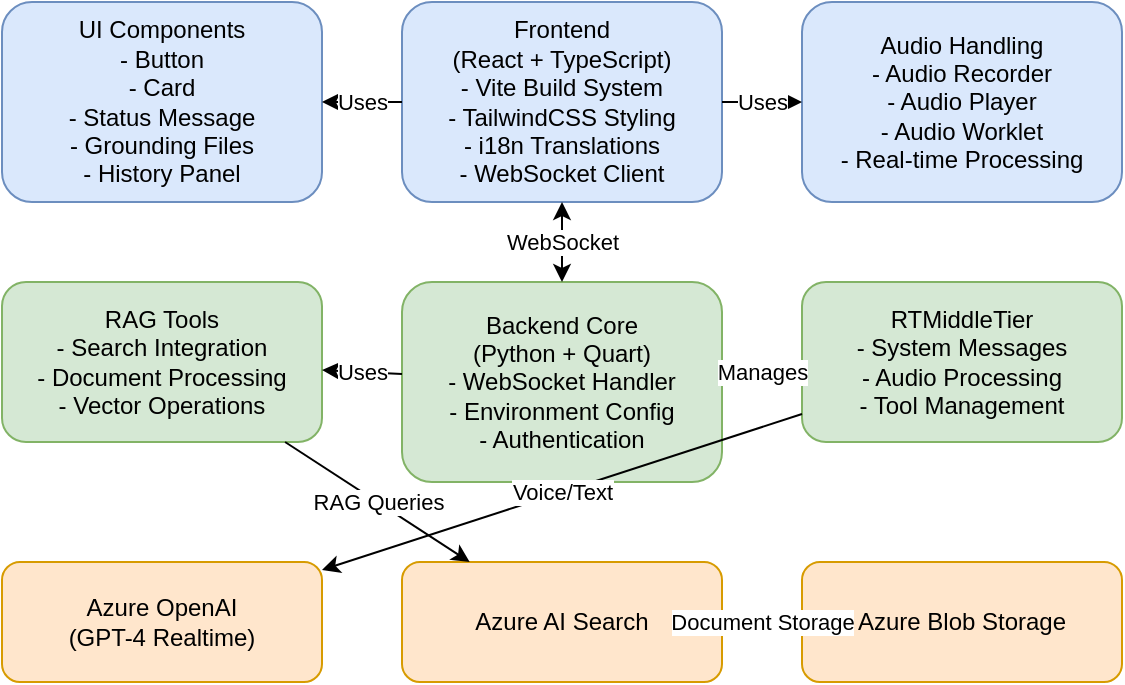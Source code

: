 <mxfile version="21.7.5">
<diagram id="architecture" name="Architecture">
<mxGraphModel dx="1422" dy="798" grid="1" gridSize="10" guides="1" tooltips="1" connect="1" arrows="1" fold="1" page="1" pageScale="1" pageWidth="850" pageHeight="1100">
<root>
<mxCell id="0"/>
<mxCell id="1" parent="0"/>

<!-- Frontend Components -->
<mxCell id="2" value="Frontend&#xa;(React + TypeScript)&#xa;- Vite Build System&#xa;- TailwindCSS Styling&#xa;- i18n Translations&#xa;- WebSocket Client" style="rounded=1;whiteSpace=wrap;html=1;fillColor=#dae8fc;strokeColor=#6c8ebf;" vertex="1" parent="1">
<mxGeometry x="320" y="40" width="160" height="100" as="geometry"/>
</mxCell>

<!-- Frontend Sub-Components -->
<mxCell id="21" value="UI Components&#xa;- Button&#xa;- Card&#xa;- Status Message&#xa;- Grounding Files&#xa;- History Panel" style="rounded=1;whiteSpace=wrap;html=1;fillColor=#dae8fc;strokeColor=#6c8ebf;" vertex="1" parent="1">
<mxGeometry x="120" y="40" width="160" height="100" as="geometry"/>
</mxCell>

<mxCell id="22" value="Audio Handling&#xa;- Audio Recorder&#xa;- Audio Player&#xa;- Audio Worklet&#xa;- Real-time Processing" style="rounded=1;whiteSpace=wrap;html=1;fillColor=#dae8fc;strokeColor=#6c8ebf;" vertex="1" parent="1">
<mxGeometry x="520" y="40" width="160" height="100" as="geometry"/>
</mxCell>

<!-- Frontend Connections -->
<mxCell id="23" value="Uses" style="endArrow=classic;html=1;rounded=0;" edge="1" parent="1" source="2" target="21">
<mxGeometry width="50" height="50" relative="1" as="geometry"/>
</mxCell>

<mxCell id="24" value="Uses" style="endArrow=classic;html=1;rounded=0;" edge="1" parent="1" source="2" target="22">
<mxGeometry width="50" height="50" relative="1" as="geometry"/>
</mxCell>

<!-- Backend Components -->
<mxCell id="3" value="Backend Core&#xa;(Python + Quart)&#xa;- WebSocket Handler&#xa;- Environment Config&#xa;- Authentication" style="rounded=1;whiteSpace=wrap;html=1;fillColor=#d5e8d4;strokeColor=#82b366;" vertex="1" parent="1">
<mxGeometry x="320" y="180" width="160" height="100" as="geometry"/>
</mxCell>

<mxCell id="31" value="RTMiddleTier&#xa;- System Messages&#xa;- Audio Processing&#xa;- Tool Management" style="rounded=1;whiteSpace=wrap;html=1;fillColor=#d5e8d4;strokeColor=#82b366;" vertex="1" parent="1">
<mxGeometry x="520" y="180" width="160" height="80" as="geometry"/>
</mxCell>

<mxCell id="32" value="RAG Tools&#xa;- Search Integration&#xa;- Document Processing&#xa;- Vector Operations" style="rounded=1;whiteSpace=wrap;html=1;fillColor=#d5e8d4;strokeColor=#82b366;" vertex="1" parent="1">
<mxGeometry x="120" y="180" width="160" height="80" as="geometry"/>
</mxCell>

<!-- Azure Services -->
<mxCell id="4" value="Azure OpenAI&#xa;(GPT-4 Realtime)" style="rounded=1;whiteSpace=wrap;html=1;fillColor=#ffe6cc;strokeColor=#d79b00;" vertex="1" parent="1">
<mxGeometry x="120" y="320" width="160" height="60" as="geometry"/>
</mxCell>

<mxCell id="5" value="Azure AI Search" style="rounded=1;whiteSpace=wrap;html=1;fillColor=#ffe6cc;strokeColor=#d79b00;" vertex="1" parent="1">
<mxGeometry x="320" y="320" width="160" height="60" as="geometry"/>
</mxCell>

<mxCell id="6" value="Azure Blob Storage" style="rounded=1;whiteSpace=wrap;html=1;fillColor=#ffe6cc;strokeColor=#d79b00;" vertex="1" parent="1">
<mxGeometry x="520" y="320" width="160" height="60" as="geometry"/>
</mxCell>

<!-- Connections -->
<mxCell id="7" value="WebSocket" style="endArrow=classic;startArrow=classic;html=1;rounded=0;" edge="1" parent="1" source="3" target="2">
<mxGeometry width="50" height="50" relative="1" as="geometry"/>
</mxCell>

<mxCell id="33" value="Manages" style="endArrow=classic;html=1;rounded=0;" edge="1" parent="1" source="3" target="31">
<mxGeometry width="50" height="50" relative="1" as="geometry"/>
</mxCell>

<mxCell id="34" value="Uses" style="endArrow=classic;html=1;rounded=0;" edge="1" parent="1" source="3" target="32">
<mxGeometry width="50" height="50" relative="1" as="geometry"/>
</mxCell>

<mxCell id="8" value="Voice/Text" style="endArrow=classic;html=1;rounded=0;" edge="1" parent="1" source="31" target="4">
<mxGeometry width="50" height="50" relative="1" as="geometry"/>
</mxCell>

<mxCell id="9" value="RAG Queries" style="endArrow=classic;html=1;rounded=0;" edge="1" parent="1" source="32" target="5">
<mxGeometry width="50" height="50" relative="1" as="geometry"/>
</mxCell>

<mxCell id="10" value="Document Storage" style="endArrow=classic;html=1;rounded=0;" edge="1" parent="1" source="5" target="6">
<mxGeometry width="50" height="50" relative="1" as="geometry"/>
</mxCell>

</root>
</mxGraphModel>
</diagram>
</mxfile>